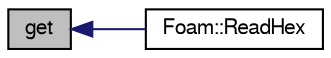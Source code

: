 digraph "get"
{
  bgcolor="transparent";
  edge [fontname="FreeSans",fontsize="10",labelfontname="FreeSans",labelfontsize="10"];
  node [fontname="FreeSans",fontsize="10",shape=record];
  rankdir="LR";
  Node4995 [label="get",height=0.2,width=0.4,color="black", fillcolor="grey75", style="filled", fontcolor="black"];
  Node4995 -> Node4996 [dir="back",color="midnightblue",fontsize="10",style="solid",fontname="FreeSans"];
  Node4996 [label="Foam::ReadHex",height=0.2,width=0.4,color="black",URL="$a21124.html#a85ba449e29559647c3b485a598d739f5",tooltip="Read a hex label from an input stream. "];
}
